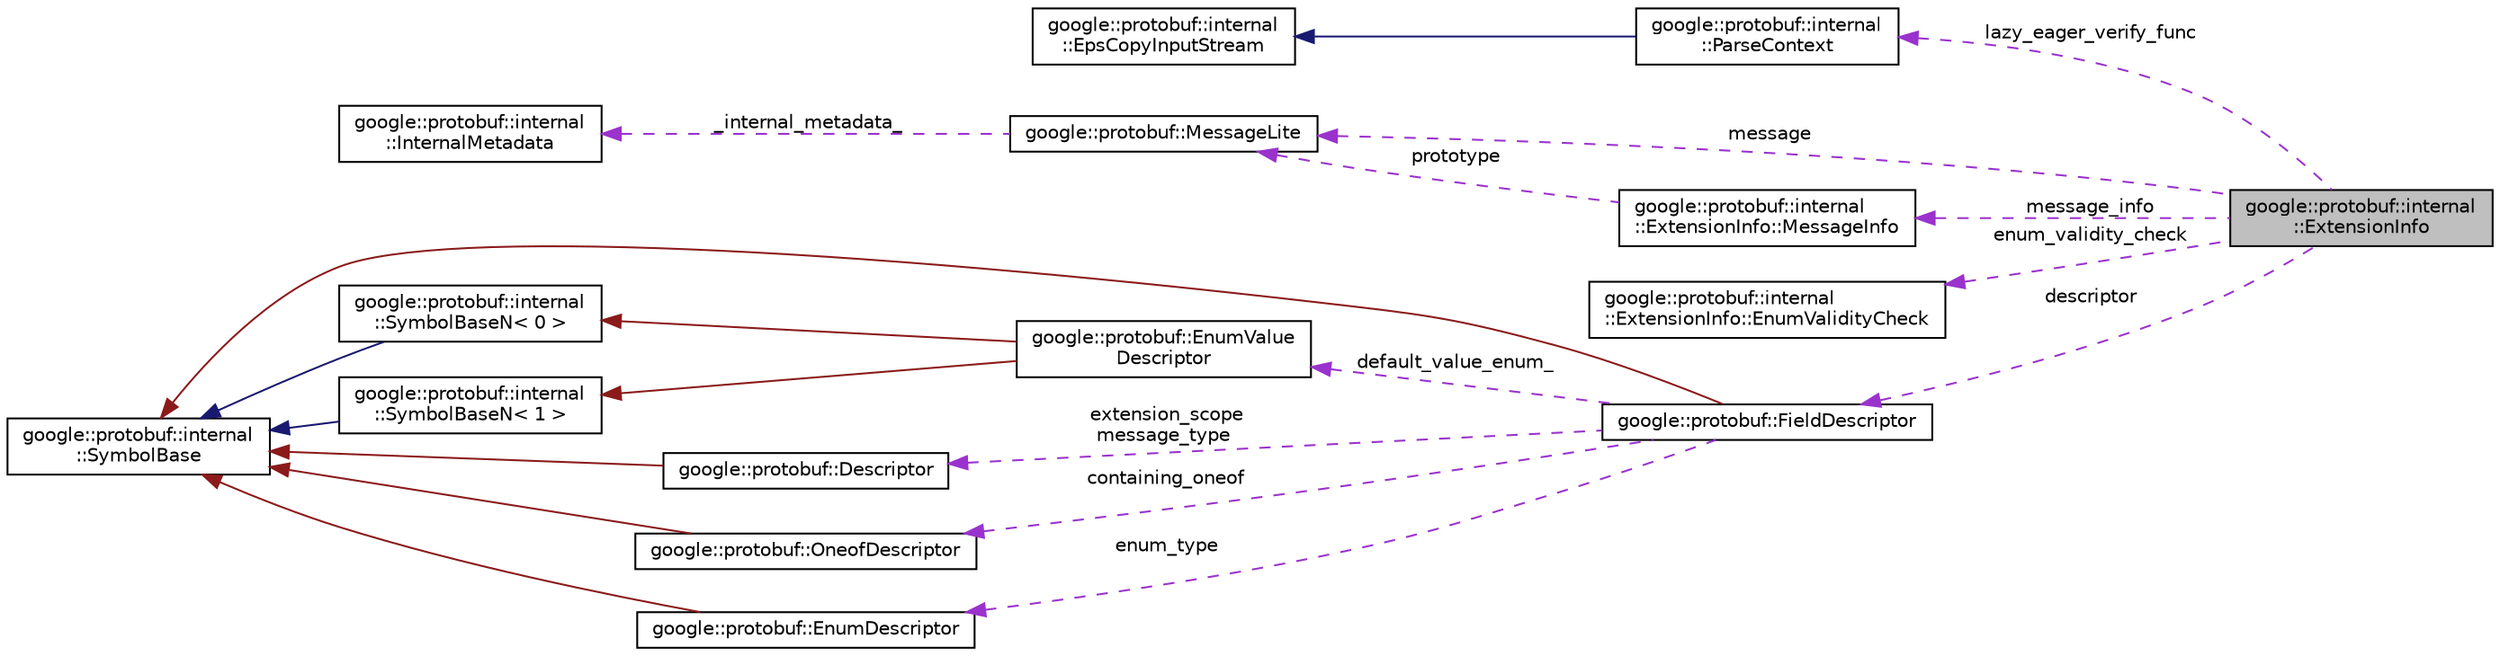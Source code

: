 digraph "google::protobuf::internal::ExtensionInfo"
{
 // LATEX_PDF_SIZE
  edge [fontname="Helvetica",fontsize="10",labelfontname="Helvetica",labelfontsize="10"];
  node [fontname="Helvetica",fontsize="10",shape=record];
  rankdir="LR";
  Node1 [label="google::protobuf::internal\l::ExtensionInfo",height=0.2,width=0.4,color="black", fillcolor="grey75", style="filled", fontcolor="black",tooltip=" "];
  Node2 -> Node1 [dir="back",color="darkorchid3",fontsize="10",style="dashed",label=" lazy_eager_verify_func" ,fontname="Helvetica"];
  Node2 [label="google::protobuf::internal\l::ParseContext",height=0.2,width=0.4,color="black", fillcolor="white", style="filled",URL="$classgoogle_1_1protobuf_1_1internal_1_1ParseContext.html",tooltip=" "];
  Node3 -> Node2 [dir="back",color="midnightblue",fontsize="10",style="solid",fontname="Helvetica"];
  Node3 [label="google::protobuf::internal\l::EpsCopyInputStream",height=0.2,width=0.4,color="black", fillcolor="white", style="filled",URL="$classgoogle_1_1protobuf_1_1internal_1_1EpsCopyInputStream.html",tooltip=" "];
  Node4 -> Node1 [dir="back",color="darkorchid3",fontsize="10",style="dashed",label=" message" ,fontname="Helvetica"];
  Node4 [label="google::protobuf::MessageLite",height=0.2,width=0.4,color="black", fillcolor="white", style="filled",URL="$classgoogle_1_1protobuf_1_1MessageLite.html",tooltip=" "];
  Node5 -> Node4 [dir="back",color="darkorchid3",fontsize="10",style="dashed",label=" _internal_metadata_" ,fontname="Helvetica"];
  Node5 [label="google::protobuf::internal\l::InternalMetadata",height=0.2,width=0.4,color="black", fillcolor="white", style="filled",URL="$classgoogle_1_1protobuf_1_1internal_1_1InternalMetadata.html",tooltip=" "];
  Node6 -> Node1 [dir="back",color="darkorchid3",fontsize="10",style="dashed",label=" enum_validity_check" ,fontname="Helvetica"];
  Node6 [label="google::protobuf::internal\l::ExtensionInfo::EnumValidityCheck",height=0.2,width=0.4,color="black", fillcolor="white", style="filled",URL="$structgoogle_1_1protobuf_1_1internal_1_1ExtensionInfo_1_1EnumValidityCheck.html",tooltip=" "];
  Node7 -> Node1 [dir="back",color="darkorchid3",fontsize="10",style="dashed",label=" descriptor" ,fontname="Helvetica"];
  Node7 [label="google::protobuf::FieldDescriptor",height=0.2,width=0.4,color="black", fillcolor="white", style="filled",URL="$classgoogle_1_1protobuf_1_1FieldDescriptor.html",tooltip=" "];
  Node8 -> Node7 [dir="back",color="firebrick4",fontsize="10",style="solid",fontname="Helvetica"];
  Node8 [label="google::protobuf::internal\l::SymbolBase",height=0.2,width=0.4,color="black", fillcolor="white", style="filled",URL="$classgoogle_1_1protobuf_1_1internal_1_1SymbolBase.html",tooltip=" "];
  Node9 -> Node7 [dir="back",color="darkorchid3",fontsize="10",style="dashed",label=" default_value_enum_" ,fontname="Helvetica"];
  Node9 [label="google::protobuf::EnumValue\lDescriptor",height=0.2,width=0.4,color="black", fillcolor="white", style="filled",URL="$classgoogle_1_1protobuf_1_1EnumValueDescriptor.html",tooltip=" "];
  Node10 -> Node9 [dir="back",color="firebrick4",fontsize="10",style="solid",fontname="Helvetica"];
  Node10 [label="google::protobuf::internal\l::SymbolBaseN\< 0 \>",height=0.2,width=0.4,color="black", fillcolor="white", style="filled",URL="$classgoogle_1_1protobuf_1_1internal_1_1SymbolBaseN.html",tooltip=" "];
  Node8 -> Node10 [dir="back",color="midnightblue",fontsize="10",style="solid",fontname="Helvetica"];
  Node11 -> Node9 [dir="back",color="firebrick4",fontsize="10",style="solid",fontname="Helvetica"];
  Node11 [label="google::protobuf::internal\l::SymbolBaseN\< 1 \>",height=0.2,width=0.4,color="black", fillcolor="white", style="filled",URL="$classgoogle_1_1protobuf_1_1internal_1_1SymbolBaseN.html",tooltip=" "];
  Node8 -> Node11 [dir="back",color="midnightblue",fontsize="10",style="solid",fontname="Helvetica"];
  Node12 -> Node7 [dir="back",color="darkorchid3",fontsize="10",style="dashed",label=" extension_scope\nmessage_type" ,fontname="Helvetica"];
  Node12 [label="google::protobuf::Descriptor",height=0.2,width=0.4,color="black", fillcolor="white", style="filled",URL="$classgoogle_1_1protobuf_1_1Descriptor.html",tooltip=" "];
  Node8 -> Node12 [dir="back",color="firebrick4",fontsize="10",style="solid",fontname="Helvetica"];
  Node13 -> Node7 [dir="back",color="darkorchid3",fontsize="10",style="dashed",label=" containing_oneof" ,fontname="Helvetica"];
  Node13 [label="google::protobuf::OneofDescriptor",height=0.2,width=0.4,color="black", fillcolor="white", style="filled",URL="$classgoogle_1_1protobuf_1_1OneofDescriptor.html",tooltip=" "];
  Node8 -> Node13 [dir="back",color="firebrick4",fontsize="10",style="solid",fontname="Helvetica"];
  Node14 -> Node7 [dir="back",color="darkorchid3",fontsize="10",style="dashed",label=" enum_type" ,fontname="Helvetica"];
  Node14 [label="google::protobuf::EnumDescriptor",height=0.2,width=0.4,color="black", fillcolor="white", style="filled",URL="$classgoogle_1_1protobuf_1_1EnumDescriptor.html",tooltip=" "];
  Node8 -> Node14 [dir="back",color="firebrick4",fontsize="10",style="solid",fontname="Helvetica"];
  Node15 -> Node1 [dir="back",color="darkorchid3",fontsize="10",style="dashed",label=" message_info" ,fontname="Helvetica"];
  Node15 [label="google::protobuf::internal\l::ExtensionInfo::MessageInfo",height=0.2,width=0.4,color="black", fillcolor="white", style="filled",URL="$structgoogle_1_1protobuf_1_1internal_1_1ExtensionInfo_1_1MessageInfo.html",tooltip=" "];
  Node4 -> Node15 [dir="back",color="darkorchid3",fontsize="10",style="dashed",label=" prototype" ,fontname="Helvetica"];
}
